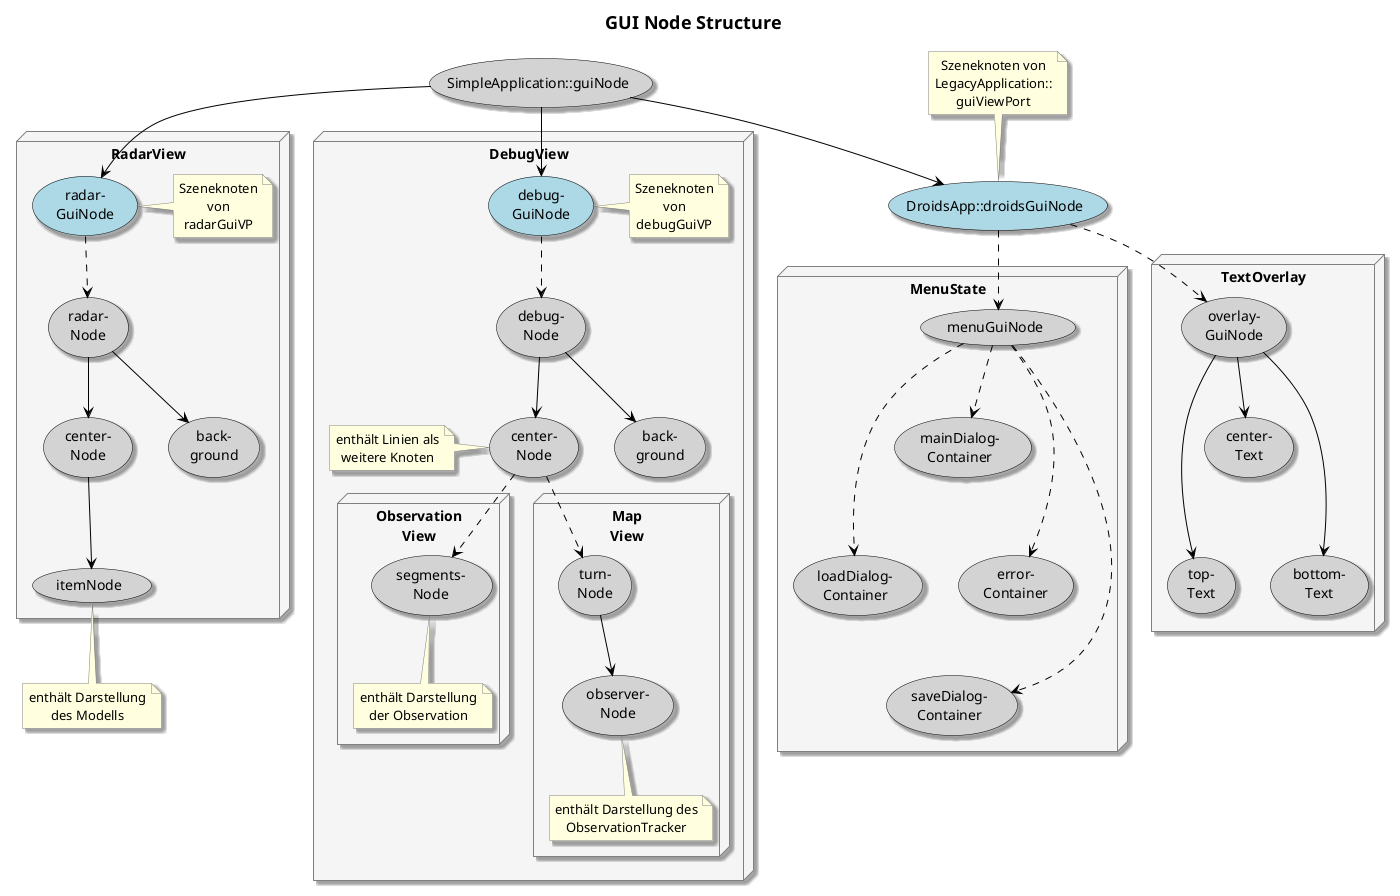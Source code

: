@startuml
'https://plantuml.com/use-case-diagram
skinparam title {
   FontName Arial
}
skinparam class {
   BackgroundColor Yellow
   BorderColor Black
   FontName Arial
   ArrowColor Black
}
skinparam usecase {
   BackgroundColor LightGray
   BorderColor Black
   FontName Arial
   ArrowColor Black
}
skinparam note {
   BackgroundColor LightYellow
   BorderColor Gray
   FontName Arial
   ArrowColor Black
}
skinparam package {
   BorderColor Gray
   BackgroundColor WhiteSmoke
   Style node
}
skinparam Shadowing true
skinparam defaultTextAlignment center

title = GUI Node Structure

(SimpleApplication::guiNode) as guiNode
(DroidsApp::droidsGuiNode) as droidsGuiNode #LightBlue
(guiNode) --> (droidsGuiNode)
note top of (droidsGuiNode) : Szeneknoten von\nLegacyApplication::\nguiViewPort

package MenuState {
   (menuGuiNode) as guiOverlay
   (droidsGuiNode) ..> guiOverlay

   (mainDialog-\nContainer) as mainDialog
   (loadDialog-\nContainer) as loadDialog
   (saveDialog-\nContainer) as saveDialog
   (error-\nContainer) as errorDialog
}
guiOverlay ..> mainDialog
guiOverlay ..> loadDialog
guiOverlay ..> saveDialog
guiOverlay ..> errorDialog
mainDialog -[hidden]- loadDialog
loadDialog -[hidden]- saveDialog
mainDialog -[hidden]- errorDialog

package TextOverlay {
   (overlay-\nGuiNode) as overlayGuiNode
   (top-\nText) as topText
   (bottom-\nText) as bottomText
   (center-\nText) as centerText
}

droidsGuiNode ..> overlayGuiNode
overlayGuiNode --> topText
overlayGuiNode --> centerText
overlayGuiNode --> bottomText
centerText -[hidden]- topText
centerText -[hidden]- bottomText

package RadarView {
   (radar-\nGuiNode) as radarGuiNode #LightBlue
   (radar-\nNode) as radarNode
   (center-\nNode) as centerNode
   (itemNode) as itemNode
   (back-\nground) as background
   note right of radarGuiNode: Szeneknoten\nvon\nradarGuiVP
}
note bottom of itemNode: enthält Darstellung\ndes Modells
guiNode --> radarGuiNode
radarGuiNode ..> radarNode
radarNode --> centerNode
radarNode --> background
centerNode --> itemNode

package DebugView {
   (debug-\nGuiNode) as debugGuiNode #LightBlue
   (debug-\nNode) as debugNode
   (center-\nNode) as dcenterNode
   package Observation\nView {
        (segments-\nNode) as ditemNode
        note bottom of ditemNode: enthält Darstellung\nder Observation
   }
   package Map\nView {
        (turn-\nNode) as turnNode
        (observer-\nNode) as observerNode
        note bottom of observerNode: enthält Darstellung des\nObservationTracker
   }
   (back-\nground) as dbackground
   note right of debugGuiNode: Szeneknoten\nvon\ndebugGuiVP
   note left of dcenterNode: enthält Linien als\nweitere Knoten
   guiNode --> debugGuiNode
   debugGuiNode ..> debugNode
   debugNode --> dcenterNode
   debugNode --> dbackground
   dcenterNode -[hidden]- ditemNode
   dcenterNode ..> ditemNode
   dcenterNode -[hidden]- ditemNode
   dcenterNode ..> turnNode
   turnNode --> observerNode
}

@enduml